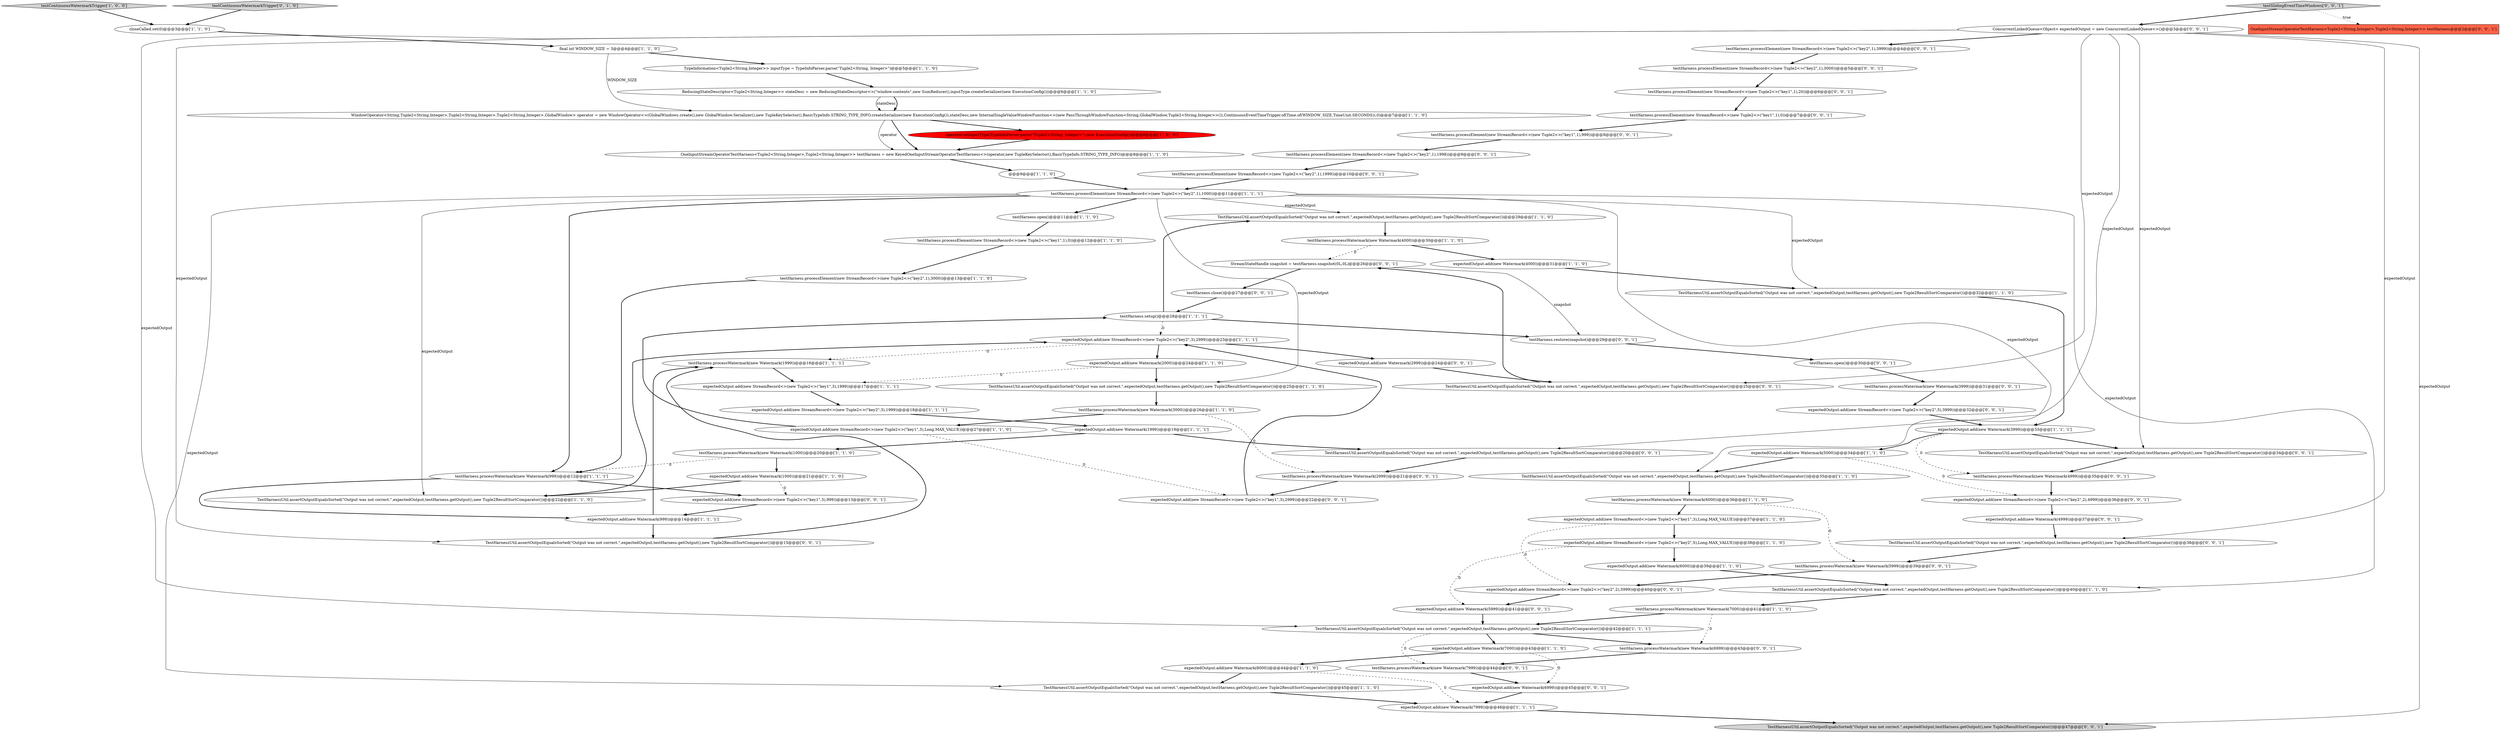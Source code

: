 digraph {
40 [style = filled, label = "TestHarnessUtil.assertOutputEqualsSorted(\"Output was not correct.\",expectedOutput,testHarness.getOutput(),new Tuple2ResultSortComparator())@@@29@@@['1', '1', '0']", fillcolor = white, shape = ellipse image = "AAA0AAABBB1BBB"];
77 [style = filled, label = "testHarness.processWatermark(new Watermark(7999))@@@44@@@['0', '0', '1']", fillcolor = white, shape = ellipse image = "AAA0AAABBB3BBB"];
49 [style = filled, label = "testHarness.close()@@@27@@@['0', '0', '1']", fillcolor = white, shape = ellipse image = "AAA0AAABBB3BBB"];
31 [style = filled, label = "testHarness.processElement(new StreamRecord<>(new Tuple2<>(\"key1\",1),0))@@@12@@@['1', '1', '0']", fillcolor = white, shape = ellipse image = "AAA0AAABBB1BBB"];
35 [style = filled, label = "final int WINDOW_SIZE = 3@@@4@@@['1', '1', '0']", fillcolor = white, shape = ellipse image = "AAA0AAABBB1BBB"];
15 [style = filled, label = "expectedOutput.add(new Watermark(6000))@@@39@@@['1', '1', '0']", fillcolor = white, shape = ellipse image = "AAA0AAABBB1BBB"];
4 [style = filled, label = "expectedOutput.add(new Watermark(5000))@@@34@@@['1', '1', '0']", fillcolor = white, shape = ellipse image = "AAA0AAABBB1BBB"];
26 [style = filled, label = "expectedOutput.add(new StreamRecord<>(new Tuple2<>(\"key2\",3),1999))@@@18@@@['1', '1', '1']", fillcolor = white, shape = ellipse image = "AAA0AAABBB1BBB"];
12 [style = filled, label = "expectedOutput.add(new StreamRecord<>(new Tuple2<>(\"key2\",3),2999))@@@23@@@['1', '1', '1']", fillcolor = white, shape = ellipse image = "AAA0AAABBB1BBB"];
32 [style = filled, label = "testHarness.processWatermark(new Watermark(999))@@@12@@@['1', '1', '1']", fillcolor = white, shape = ellipse image = "AAA0AAABBB1BBB"];
24 [style = filled, label = "TestHarnessUtil.assertOutputEqualsSorted(\"Output was not correct.\",expectedOutput,testHarness.getOutput(),new Tuple2ResultSortComparator())@@@25@@@['1', '1', '0']", fillcolor = white, shape = ellipse image = "AAA0AAABBB1BBB"];
22 [style = filled, label = "testHarness.processWatermark(new Watermark(6000))@@@36@@@['1', '1', '0']", fillcolor = white, shape = ellipse image = "AAA0AAABBB1BBB"];
34 [style = filled, label = "expectedOutput.add(new Watermark(7000))@@@43@@@['1', '1', '0']", fillcolor = white, shape = ellipse image = "AAA0AAABBB1BBB"];
67 [style = filled, label = "testHarness.processElement(new StreamRecord<>(new Tuple2<>(\"key1\",1),20))@@@6@@@['0', '0', '1']", fillcolor = white, shape = ellipse image = "AAA0AAABBB3BBB"];
72 [style = filled, label = "testHarness.processWatermark(new Watermark(2999))@@@21@@@['0', '0', '1']", fillcolor = white, shape = ellipse image = "AAA0AAABBB3BBB"];
73 [style = filled, label = "expectedOutput.add(new Watermark(5999))@@@41@@@['0', '0', '1']", fillcolor = white, shape = ellipse image = "AAA0AAABBB3BBB"];
78 [style = filled, label = "testHarness.processElement(new StreamRecord<>(new Tuple2<>(\"key1\",1),999))@@@8@@@['0', '0', '1']", fillcolor = white, shape = ellipse image = "AAA0AAABBB3BBB"];
69 [style = filled, label = "testHarness.processElement(new StreamRecord<>(new Tuple2<>(\"key1\",1),0))@@@7@@@['0', '0', '1']", fillcolor = white, shape = ellipse image = "AAA0AAABBB3BBB"];
7 [style = filled, label = "closeCalled.set(0)@@@3@@@['1', '1', '0']", fillcolor = white, shape = ellipse image = "AAA0AAABBB1BBB"];
9 [style = filled, label = "operator.setInputType(TypeInfoParser.parse(\"Tuple2<String, Integer>\"),new ExecutionConfig())@@@8@@@['1', '0', '0']", fillcolor = red, shape = ellipse image = "AAA1AAABBB1BBB"];
1 [style = filled, label = "testHarness.processWatermark(new Watermark(4000))@@@30@@@['1', '1', '0']", fillcolor = white, shape = ellipse image = "AAA0AAABBB1BBB"];
18 [style = filled, label = "expectedOutput.add(new StreamRecord<>(new Tuple2<>(\"key2\",5),Long.MAX_VALUE))@@@38@@@['1', '1', '0']", fillcolor = white, shape = ellipse image = "AAA0AAABBB1BBB"];
44 [style = filled, label = "testHarness.processWatermark(new Watermark(7000))@@@41@@@['1', '1', '0']", fillcolor = white, shape = ellipse image = "AAA0AAABBB1BBB"];
52 [style = filled, label = "testSlidingEventTimeWindows['0', '0', '1']", fillcolor = lightgray, shape = diamond image = "AAA0AAABBB3BBB"];
3 [style = filled, label = "expectedOutput.add(new Watermark(1999))@@@19@@@['1', '1', '1']", fillcolor = white, shape = ellipse image = "AAA0AAABBB1BBB"];
57 [style = filled, label = "expectedOutput.add(new Watermark(4999))@@@37@@@['0', '0', '1']", fillcolor = white, shape = ellipse image = "AAA0AAABBB3BBB"];
61 [style = filled, label = "TestHarnessUtil.assertOutputEqualsSorted(\"Output was not correct.\",expectedOutput,testHarness.getOutput(),new Tuple2ResultSortComparator())@@@20@@@['0', '0', '1']", fillcolor = white, shape = ellipse image = "AAA0AAABBB3BBB"];
39 [style = filled, label = "expectedOutput.add(new Watermark(4000))@@@31@@@['1', '1', '0']", fillcolor = white, shape = ellipse image = "AAA0AAABBB1BBB"];
68 [style = filled, label = "expectedOutput.add(new StreamRecord<>(new Tuple2<>(\"key2\",2),5999))@@@40@@@['0', '0', '1']", fillcolor = white, shape = ellipse image = "AAA0AAABBB3BBB"];
5 [style = filled, label = "OneInputStreamOperatorTestHarness<Tuple2<String,Integer>,Tuple2<String,Integer>> testHarness = new KeyedOneInputStreamOperatorTestHarness<>(operator,new TupleKeySelector(),BasicTypeInfo.STRING_TYPE_INFO)@@@8@@@['1', '1', '0']", fillcolor = white, shape = ellipse image = "AAA0AAABBB1BBB"];
19 [style = filled, label = "TestHarnessUtil.assertOutputEqualsSorted(\"Output was not correct.\",expectedOutput,testHarness.getOutput(),new Tuple2ResultSortComparator())@@@22@@@['1', '1', '0']", fillcolor = white, shape = ellipse image = "AAA0AAABBB1BBB"];
27 [style = filled, label = "TestHarnessUtil.assertOutputEqualsSorted(\"Output was not correct.\",expectedOutput,testHarness.getOutput(),new Tuple2ResultSortComparator())@@@40@@@['1', '1', '0']", fillcolor = white, shape = ellipse image = "AAA0AAABBB1BBB"];
48 [style = filled, label = "testHarness.processElement(new StreamRecord<>(new Tuple2<>(\"key2\",1),1998))@@@9@@@['0', '0', '1']", fillcolor = white, shape = ellipse image = "AAA0AAABBB3BBB"];
53 [style = filled, label = "testHarness.restore(snapshot)@@@29@@@['0', '0', '1']", fillcolor = white, shape = ellipse image = "AAA0AAABBB3BBB"];
66 [style = filled, label = "testHarness.processWatermark(new Watermark(5999))@@@39@@@['0', '0', '1']", fillcolor = white, shape = ellipse image = "AAA0AAABBB3BBB"];
55 [style = filled, label = "expectedOutput.add(new StreamRecord<>(new Tuple2<>(\"key1\",3),999))@@@13@@@['0', '0', '1']", fillcolor = white, shape = ellipse image = "AAA0AAABBB3BBB"];
38 [style = filled, label = "testHarness.processWatermark(new Watermark(3000))@@@26@@@['1', '1', '0']", fillcolor = white, shape = ellipse image = "AAA0AAABBB1BBB"];
30 [style = filled, label = "testContinuousWatermarkTrigger['1', '0', '0']", fillcolor = lightgray, shape = diamond image = "AAA0AAABBB1BBB"];
41 [style = filled, label = "expectedOutput.add(new StreamRecord<>(new Tuple2<>(\"key1\",3),Long.MAX_VALUE))@@@37@@@['1', '1', '0']", fillcolor = white, shape = ellipse image = "AAA0AAABBB1BBB"];
63 [style = filled, label = "TestHarnessUtil.assertOutputEqualsSorted(\"Output was not correct.\",expectedOutput,testHarness.getOutput(),new Tuple2ResultSortComparator())@@@38@@@['0', '0', '1']", fillcolor = white, shape = ellipse image = "AAA0AAABBB3BBB"];
8 [style = filled, label = "@@@9@@@['1', '1', '0']", fillcolor = white, shape = ellipse image = "AAA0AAABBB1BBB"];
21 [style = filled, label = "testHarness.processElement(new StreamRecord<>(new Tuple2<>(\"key2\",1),1000))@@@11@@@['1', '1', '1']", fillcolor = white, shape = ellipse image = "AAA0AAABBB1BBB"];
51 [style = filled, label = "expectedOutput.add(new StreamRecord<>(new Tuple2<>(\"key1\",3),2999))@@@22@@@['0', '0', '1']", fillcolor = white, shape = ellipse image = "AAA0AAABBB3BBB"];
14 [style = filled, label = "expectedOutput.add(new Watermark(3999))@@@33@@@['1', '1', '1']", fillcolor = white, shape = ellipse image = "AAA0AAABBB1BBB"];
0 [style = filled, label = "expectedOutput.add(new Watermark(999))@@@14@@@['1', '1', '1']", fillcolor = white, shape = ellipse image = "AAA0AAABBB1BBB"];
28 [style = filled, label = "TypeInformation<Tuple2<String,Integer>> inputType = TypeInfoParser.parse(\"Tuple2<String, Integer>\")@@@5@@@['1', '1', '0']", fillcolor = white, shape = ellipse image = "AAA0AAABBB1BBB"];
20 [style = filled, label = "testHarness.open()@@@11@@@['1', '1', '0']", fillcolor = white, shape = ellipse image = "AAA0AAABBB1BBB"];
33 [style = filled, label = "testHarness.setup()@@@28@@@['1', '1', '1']", fillcolor = white, shape = ellipse image = "AAA0AAABBB1BBB"];
50 [style = filled, label = "TestHarnessUtil.assertOutputEqualsSorted(\"Output was not correct.\",expectedOutput,testHarness.getOutput(),new Tuple2ResultSortComparator())@@@15@@@['0', '0', '1']", fillcolor = white, shape = ellipse image = "AAA0AAABBB3BBB"];
62 [style = filled, label = "testHarness.processElement(new StreamRecord<>(new Tuple2<>(\"key2\",1),1999))@@@10@@@['0', '0', '1']", fillcolor = white, shape = ellipse image = "AAA0AAABBB3BBB"];
60 [style = filled, label = "StreamStateHandle snapshot = testHarness.snapshot(0L,0L)@@@26@@@['0', '0', '1']", fillcolor = white, shape = ellipse image = "AAA0AAABBB3BBB"];
6 [style = filled, label = "expectedOutput.add(new Watermark(7999))@@@46@@@['1', '1', '1']", fillcolor = white, shape = ellipse image = "AAA0AAABBB1BBB"];
81 [style = filled, label = "testHarness.open()@@@30@@@['0', '0', '1']", fillcolor = white, shape = ellipse image = "AAA0AAABBB3BBB"];
58 [style = filled, label = "testHarness.processWatermark(new Watermark(3999))@@@31@@@['0', '0', '1']", fillcolor = white, shape = ellipse image = "AAA0AAABBB3BBB"];
2 [style = filled, label = "testHarness.processWatermark(new Watermark(1999))@@@16@@@['1', '1', '1']", fillcolor = white, shape = ellipse image = "AAA0AAABBB1BBB"];
76 [style = filled, label = "expectedOutput.add(new Watermark(2999))@@@24@@@['0', '0', '1']", fillcolor = white, shape = ellipse image = "AAA0AAABBB3BBB"];
16 [style = filled, label = "TestHarnessUtil.assertOutputEqualsSorted(\"Output was not correct.\",expectedOutput,testHarness.getOutput(),new Tuple2ResultSortComparator())@@@42@@@['1', '1', '1']", fillcolor = white, shape = ellipse image = "AAA0AAABBB1BBB"];
71 [style = filled, label = "testHarness.processWatermark(new Watermark(4999))@@@35@@@['0', '0', '1']", fillcolor = white, shape = ellipse image = "AAA0AAABBB3BBB"];
75 [style = filled, label = "testHarness.processElement(new StreamRecord<>(new Tuple2<>(\"key2\",1),3999))@@@4@@@['0', '0', '1']", fillcolor = white, shape = ellipse image = "AAA0AAABBB3BBB"];
46 [style = filled, label = "testContinuousWatermarkTrigger['0', '1', '0']", fillcolor = lightgray, shape = diamond image = "AAA0AAABBB2BBB"];
47 [style = filled, label = "TestHarnessUtil.assertOutputEqualsSorted(\"Output was not correct.\",expectedOutput,testHarness.getOutput(),new Tuple2ResultSortComparator())@@@47@@@['0', '0', '1']", fillcolor = lightgray, shape = ellipse image = "AAA0AAABBB3BBB"];
13 [style = filled, label = "expectedOutput.add(new StreamRecord<>(new Tuple2<>(\"key1\",3),Long.MAX_VALUE))@@@27@@@['1', '1', '0']", fillcolor = white, shape = ellipse image = "AAA0AAABBB1BBB"];
36 [style = filled, label = "TestHarnessUtil.assertOutputEqualsSorted(\"Output was not correct.\",expectedOutput,testHarness.getOutput(),new Tuple2ResultSortComparator())@@@35@@@['1', '1', '0']", fillcolor = white, shape = ellipse image = "AAA0AAABBB1BBB"];
54 [style = filled, label = "TestHarnessUtil.assertOutputEqualsSorted(\"Output was not correct.\",expectedOutput,testHarness.getOutput(),new Tuple2ResultSortComparator())@@@34@@@['0', '0', '1']", fillcolor = white, shape = ellipse image = "AAA0AAABBB3BBB"];
23 [style = filled, label = "ReducingStateDescriptor<Tuple2<String,Integer>> stateDesc = new ReducingStateDescriptor<>(\"window-contents\",new SumReducer(),inputType.createSerializer(new ExecutionConfig()))@@@6@@@['1', '1', '0']", fillcolor = white, shape = ellipse image = "AAA0AAABBB1BBB"];
70 [style = filled, label = "expectedOutput.add(new StreamRecord<>(new Tuple2<>(\"key2\",2),4999))@@@36@@@['0', '0', '1']", fillcolor = white, shape = ellipse image = "AAA0AAABBB3BBB"];
42 [style = filled, label = "expectedOutput.add(new Watermark(2000))@@@24@@@['1', '1', '0']", fillcolor = white, shape = ellipse image = "AAA0AAABBB1BBB"];
64 [style = filled, label = "expectedOutput.add(new Watermark(6999))@@@45@@@['0', '0', '1']", fillcolor = white, shape = ellipse image = "AAA0AAABBB3BBB"];
74 [style = filled, label = "ConcurrentLinkedQueue<Object> expectedOutput = new ConcurrentLinkedQueue<>()@@@3@@@['0', '0', '1']", fillcolor = white, shape = ellipse image = "AAA0AAABBB3BBB"];
59 [style = filled, label = "TestHarnessUtil.assertOutputEqualsSorted(\"Output was not correct.\",expectedOutput,testHarness.getOutput(),new Tuple2ResultSortComparator())@@@25@@@['0', '0', '1']", fillcolor = white, shape = ellipse image = "AAA0AAABBB3BBB"];
80 [style = filled, label = "OneInputStreamOperatorTestHarness<Tuple2<String,Integer>,Tuple2<String,Integer>> testHarness@@@2@@@['0', '0', '1']", fillcolor = tomato, shape = box image = "AAA0AAABBB3BBB"];
79 [style = filled, label = "testHarness.processElement(new StreamRecord<>(new Tuple2<>(\"key2\",1),3000))@@@5@@@['0', '0', '1']", fillcolor = white, shape = ellipse image = "AAA0AAABBB3BBB"];
43 [style = filled, label = "TestHarnessUtil.assertOutputEqualsSorted(\"Output was not correct.\",expectedOutput,testHarness.getOutput(),new Tuple2ResultSortComparator())@@@45@@@['1', '1', '0']", fillcolor = white, shape = ellipse image = "AAA0AAABBB1BBB"];
10 [style = filled, label = "expectedOutput.add(new Watermark(1000))@@@21@@@['1', '1', '0']", fillcolor = white, shape = ellipse image = "AAA0AAABBB1BBB"];
45 [style = filled, label = "WindowOperator<String,Tuple2<String,Integer>,Tuple2<String,Integer>,Tuple2<String,Integer>,GlobalWindow> operator = new WindowOperator<>(GlobalWindows.create(),new GlobalWindow.Serializer(),new TupleKeySelector(),BasicTypeInfo.STRING_TYPE_INFO.createSerializer(new ExecutionConfig()),stateDesc,new InternalSingleValueWindowFunction<>(new PassThroughWindowFunction<String,GlobalWindow,Tuple2<String,Integer>>()),ContinuousEventTimeTrigger.of(Time.of(WINDOW_SIZE,TimeUnit.SECONDS)),0)@@@7@@@['1', '1', '0']", fillcolor = white, shape = ellipse image = "AAA0AAABBB1BBB"];
56 [style = filled, label = "expectedOutput.add(new StreamRecord<>(new Tuple2<>(\"key2\",5),3999))@@@32@@@['0', '0', '1']", fillcolor = white, shape = ellipse image = "AAA0AAABBB3BBB"];
25 [style = filled, label = "expectedOutput.add(new Watermark(8000))@@@44@@@['1', '1', '0']", fillcolor = white, shape = ellipse image = "AAA0AAABBB1BBB"];
65 [style = filled, label = "testHarness.processWatermark(new Watermark(6999))@@@43@@@['0', '0', '1']", fillcolor = white, shape = ellipse image = "AAA0AAABBB3BBB"];
11 [style = filled, label = "testHarness.processElement(new StreamRecord<>(new Tuple2<>(\"key2\",1),3000))@@@13@@@['1', '1', '0']", fillcolor = white, shape = ellipse image = "AAA0AAABBB1BBB"];
29 [style = filled, label = "TestHarnessUtil.assertOutputEqualsSorted(\"Output was not correct.\",expectedOutput,testHarness.getOutput(),new Tuple2ResultSortComparator())@@@32@@@['1', '1', '0']", fillcolor = white, shape = ellipse image = "AAA0AAABBB1BBB"];
37 [style = filled, label = "expectedOutput.add(new StreamRecord<>(new Tuple2<>(\"key1\",3),1999))@@@17@@@['1', '1', '1']", fillcolor = white, shape = ellipse image = "AAA0AAABBB1BBB"];
17 [style = filled, label = "testHarness.processWatermark(new Watermark(1000))@@@20@@@['1', '1', '0']", fillcolor = white, shape = ellipse image = "AAA0AAABBB1BBB"];
71->70 [style = bold, label=""];
42->37 [style = dashed, label="0"];
23->45 [style = bold, label=""];
10->19 [style = bold, label=""];
32->0 [style = bold, label=""];
27->44 [style = bold, label=""];
74->16 [style = solid, label="expectedOutput"];
7->35 [style = bold, label=""];
25->43 [style = bold, label=""];
50->2 [style = bold, label=""];
12->42 [style = bold, label=""];
69->78 [style = bold, label=""];
68->73 [style = bold, label=""];
53->81 [style = bold, label=""];
74->47 [style = solid, label="expectedOutput"];
67->69 [style = bold, label=""];
48->62 [style = bold, label=""];
4->70 [style = dashed, label="0"];
63->66 [style = bold, label=""];
57->63 [style = bold, label=""];
13->51 [style = dashed, label="0"];
46->7 [style = bold, label=""];
29->14 [style = bold, label=""];
52->74 [style = bold, label=""];
9->5 [style = bold, label=""];
70->57 [style = bold, label=""];
4->36 [style = bold, label=""];
38->72 [style = dashed, label="0"];
54->71 [style = bold, label=""];
39->29 [style = bold, label=""];
21->43 [style = solid, label="expectedOutput"];
77->64 [style = bold, label=""];
59->60 [style = bold, label=""];
37->26 [style = bold, label=""];
19->12 [style = bold, label=""];
73->16 [style = bold, label=""];
18->15 [style = bold, label=""];
22->41 [style = bold, label=""];
16->34 [style = bold, label=""];
76->59 [style = bold, label=""];
20->31 [style = bold, label=""];
24->38 [style = bold, label=""];
3->61 [style = bold, label=""];
58->56 [style = bold, label=""];
31->11 [style = bold, label=""];
21->19 [style = solid, label="expectedOutput"];
21->27 [style = solid, label="expectedOutput"];
35->28 [style = bold, label=""];
64->6 [style = bold, label=""];
45->5 [style = solid, label="operator"];
44->16 [style = bold, label=""];
78->48 [style = bold, label=""];
81->58 [style = bold, label=""];
30->7 [style = bold, label=""];
41->68 [style = dashed, label="0"];
75->79 [style = bold, label=""];
56->14 [style = bold, label=""];
6->47 [style = bold, label=""];
61->72 [style = bold, label=""];
14->4 [style = bold, label=""];
1->39 [style = bold, label=""];
74->75 [style = bold, label=""];
17->10 [style = bold, label=""];
10->55 [style = dashed, label="0"];
52->80 [style = dotted, label="true"];
26->3 [style = bold, label=""];
51->12 [style = bold, label=""];
34->64 [style = dashed, label="0"];
65->77 [style = bold, label=""];
11->32 [style = bold, label=""];
74->50 [style = solid, label="expectedOutput"];
42->24 [style = bold, label=""];
60->49 [style = bold, label=""];
28->23 [style = bold, label=""];
12->2 [style = dashed, label="0"];
16->77 [style = dashed, label="0"];
3->17 [style = bold, label=""];
79->67 [style = bold, label=""];
12->76 [style = bold, label=""];
21->29 [style = solid, label="expectedOutput"];
60->53 [style = solid, label="snapshot"];
41->18 [style = bold, label=""];
45->9 [style = bold, label=""];
25->6 [style = dashed, label="0"];
5->8 [style = bold, label=""];
23->45 [style = solid, label="stateDesc"];
34->25 [style = bold, label=""];
44->65 [style = dashed, label="0"];
74->63 [style = solid, label="expectedOutput"];
0->2 [style = bold, label=""];
66->68 [style = bold, label=""];
35->45 [style = solid, label="WINDOW_SIZE"];
17->32 [style = dashed, label="0"];
33->12 [style = dashed, label="0"];
55->0 [style = bold, label=""];
74->54 [style = solid, label="expectedOutput"];
1->60 [style = dashed, label="0"];
14->71 [style = dashed, label="0"];
21->40 [style = solid, label="expectedOutput"];
33->53 [style = bold, label=""];
21->36 [style = solid, label="expectedOutput"];
43->6 [style = bold, label=""];
0->50 [style = bold, label=""];
14->54 [style = bold, label=""];
40->1 [style = bold, label=""];
22->66 [style = dashed, label="0"];
32->55 [style = bold, label=""];
21->20 [style = bold, label=""];
33->40 [style = bold, label=""];
16->65 [style = bold, label=""];
18->73 [style = dashed, label="0"];
74->59 [style = solid, label="expectedOutput"];
21->32 [style = bold, label=""];
49->33 [style = bold, label=""];
8->21 [style = bold, label=""];
72->51 [style = bold, label=""];
21->24 [style = solid, label="expectedOutput"];
74->61 [style = solid, label="expectedOutput"];
2->37 [style = bold, label=""];
13->33 [style = bold, label=""];
38->13 [style = bold, label=""];
15->27 [style = bold, label=""];
62->21 [style = bold, label=""];
45->5 [style = bold, label=""];
36->22 [style = bold, label=""];
}

